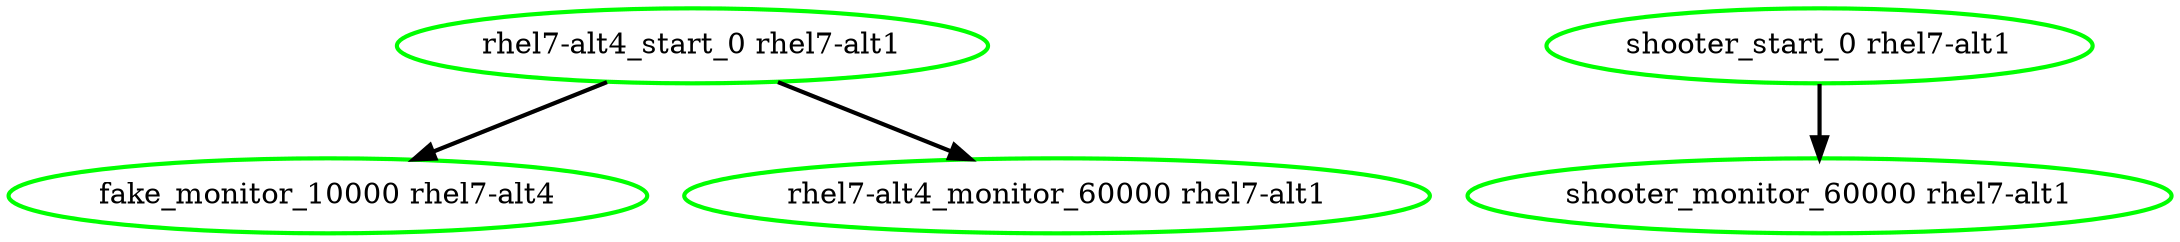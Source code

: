  digraph "g" {
"fake_monitor_10000 rhel7-alt4" [ style=bold color="green" fontcolor="black"]
"rhel7-alt4_monitor_60000 rhel7-alt1" [ style=bold color="green" fontcolor="black"]
"rhel7-alt4_start_0 rhel7-alt1" -> "fake_monitor_10000 rhel7-alt4" [ style = bold]
"rhel7-alt4_start_0 rhel7-alt1" -> "rhel7-alt4_monitor_60000 rhel7-alt1" [ style = bold]
"rhel7-alt4_start_0 rhel7-alt1" [ style=bold color="green" fontcolor="black"]
"shooter_monitor_60000 rhel7-alt1" [ style=bold color="green" fontcolor="black"]
"shooter_start_0 rhel7-alt1" -> "shooter_monitor_60000 rhel7-alt1" [ style = bold]
"shooter_start_0 rhel7-alt1" [ style=bold color="green" fontcolor="black"]
}
